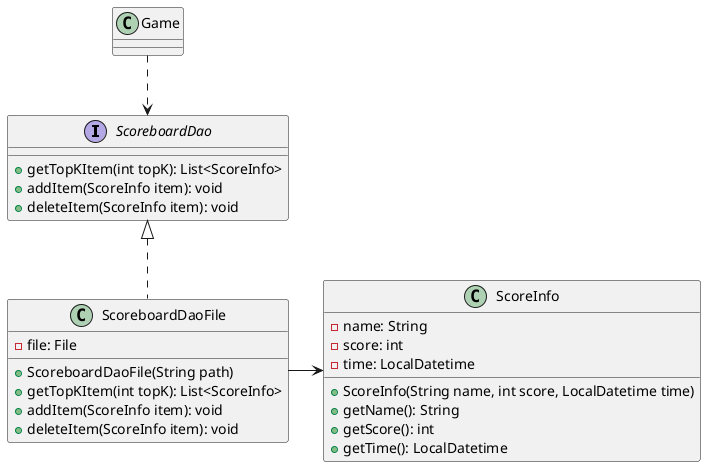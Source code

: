 @startuml

interface ScoreboardDao {
    + getTopKItem(int topK): List<ScoreInfo>
    + addItem(ScoreInfo item): void
    + deleteItem(ScoreInfo item): void
}

class ScoreboardDaoFile implements ScoreboardDao {
    - file: File
    + ScoreboardDaoFile(String path)
    + getTopKItem(int topK): List<ScoreInfo>
    + addItem(ScoreInfo item): void
    + deleteItem(ScoreInfo item): void
}

class ScoreInfo {
    - name: String
    - score: int
    - time: LocalDatetime
    + ScoreInfo(String name, int score, LocalDatetime time)
    + getName(): String
    + getScore(): int
    + getTime(): LocalDatetime
}

'class Record {
'    - rank: int
'    - info: ScoreInfo
'    + Record(int rank, ScoreInfo info)
'    + getRank(): int
'    + getInfo(): ScoreInfo
'}
'
'Record *-> ScoreInfo

ScoreboardDaoFile -> ScoreInfo

class Game {}

Game ..> ScoreboardDao

@enduml